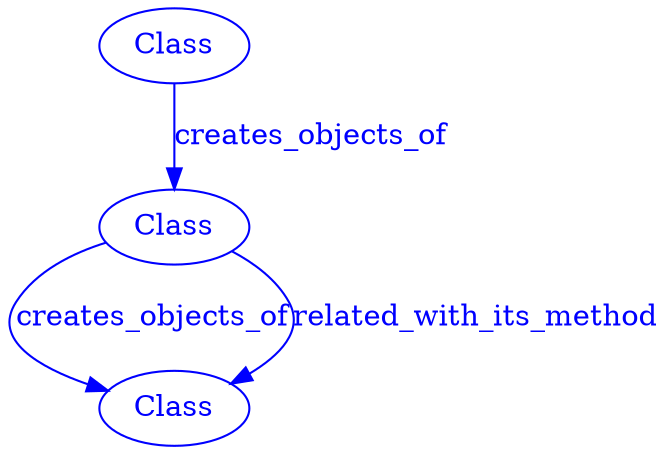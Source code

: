digraph SubdueGraph {
  2 [label="Class",color=blue,fontcolor=blue];
  6 [label="Class",color=blue,fontcolor=blue];
  7 [label="Class",color=blue,fontcolor=blue];
  2 -> 6 [label="creates_objects_of",color=blue,fontcolor=blue];
  6 -> 7 [label="creates_objects_of",color=blue,fontcolor=blue];
  6 -> 7 [label="related_with_its_method",color=blue,fontcolor=blue];
}
